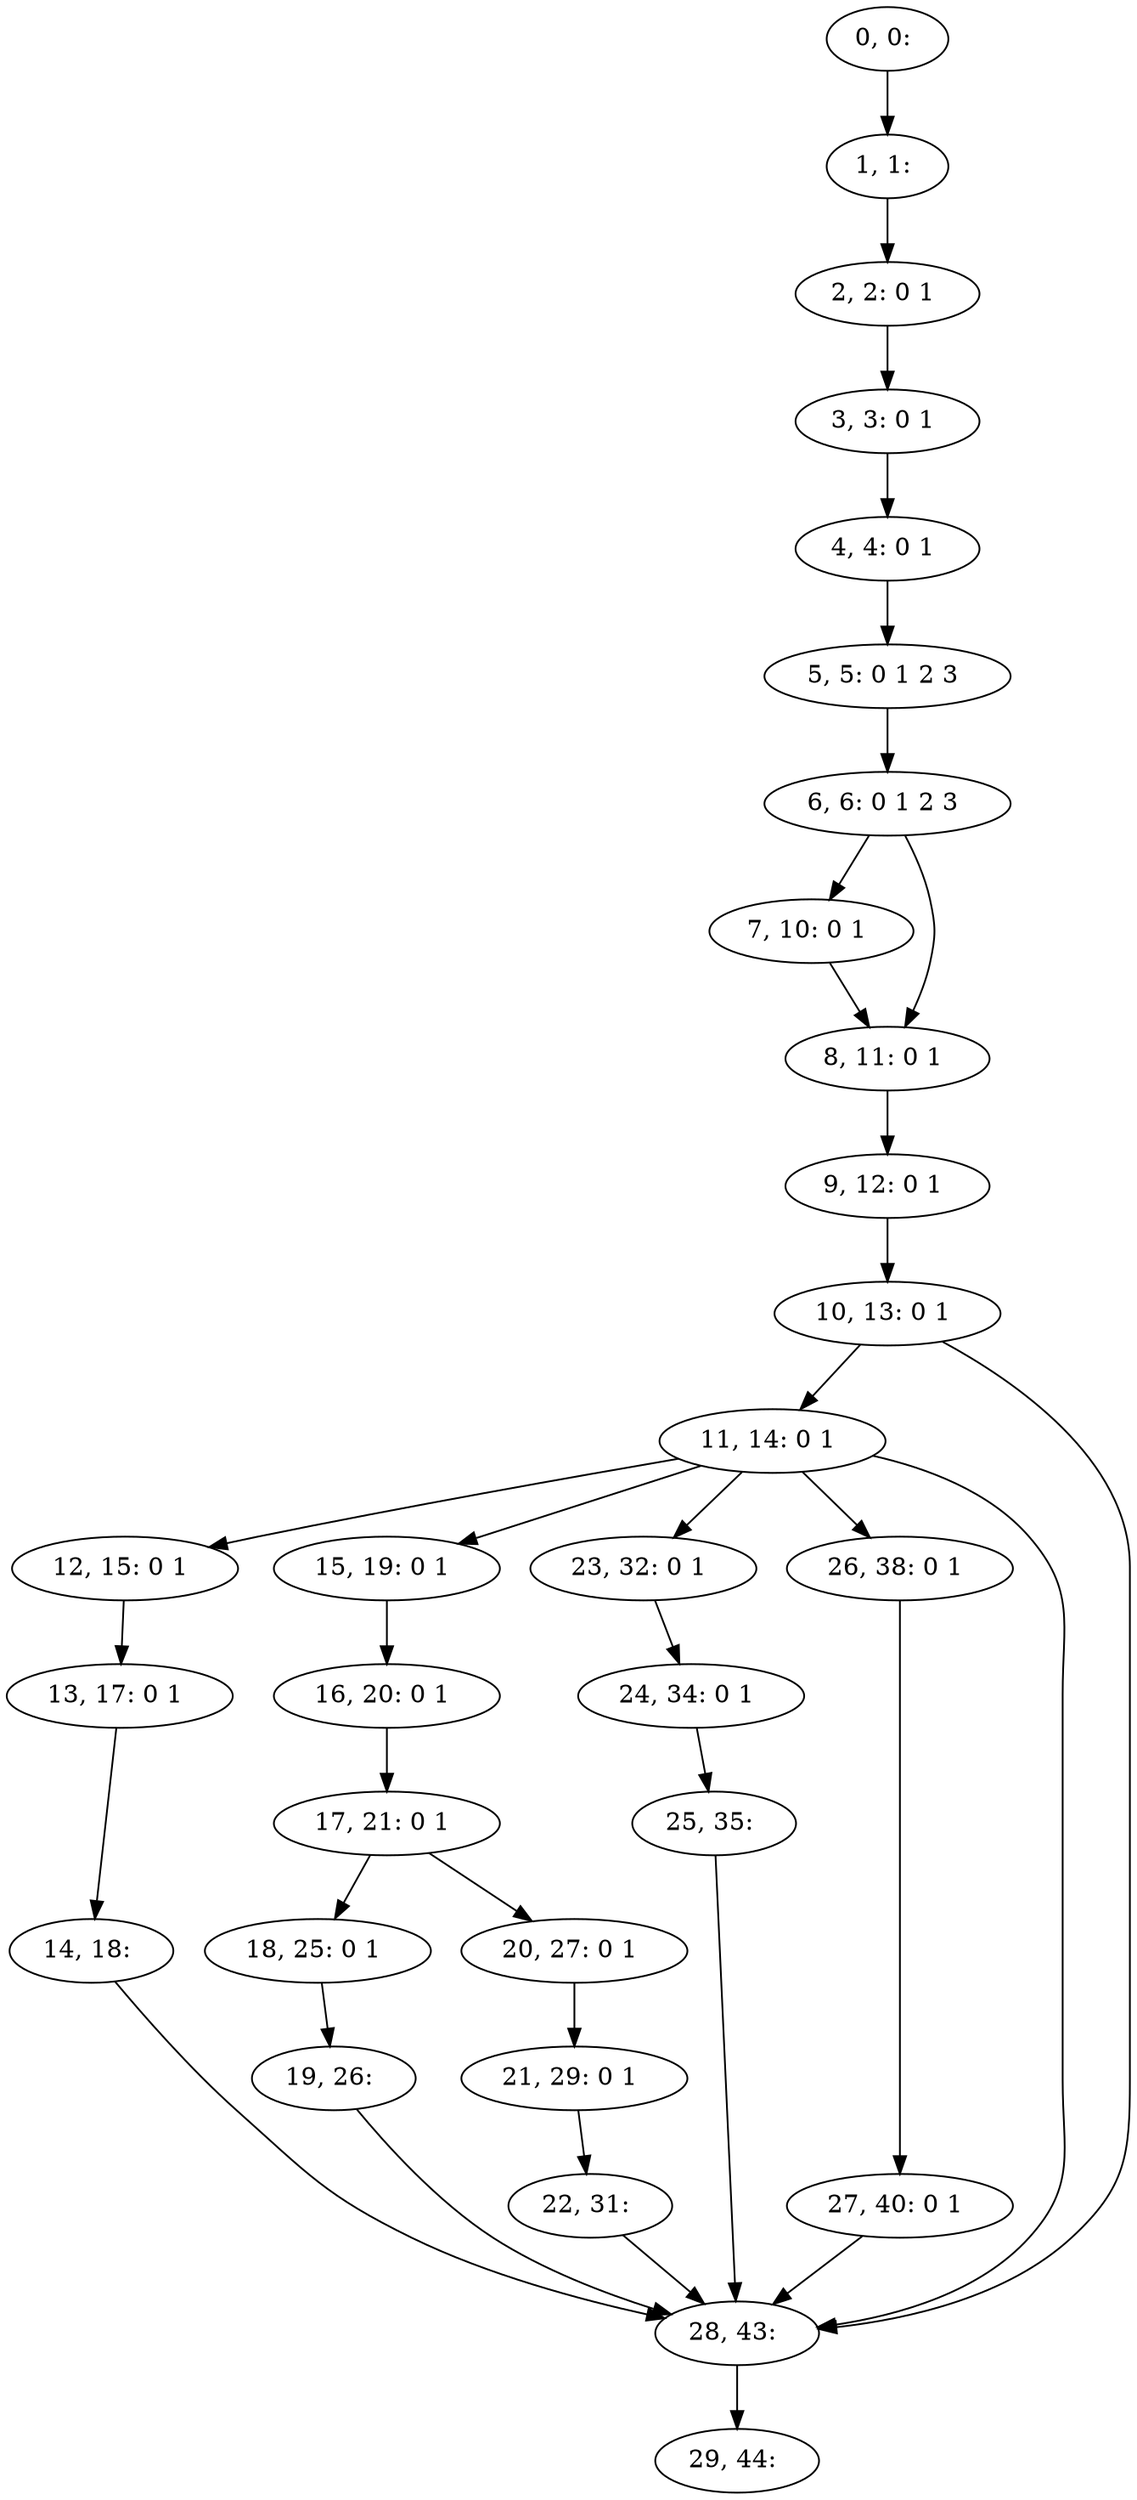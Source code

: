 digraph G {
0[label="0, 0: "];
1[label="1, 1: "];
2[label="2, 2: 0 1 "];
3[label="3, 3: 0 1 "];
4[label="4, 4: 0 1 "];
5[label="5, 5: 0 1 2 3 "];
6[label="6, 6: 0 1 2 3 "];
7[label="7, 10: 0 1 "];
8[label="8, 11: 0 1 "];
9[label="9, 12: 0 1 "];
10[label="10, 13: 0 1 "];
11[label="11, 14: 0 1 "];
12[label="12, 15: 0 1 "];
13[label="13, 17: 0 1 "];
14[label="14, 18: "];
15[label="15, 19: 0 1 "];
16[label="16, 20: 0 1 "];
17[label="17, 21: 0 1 "];
18[label="18, 25: 0 1 "];
19[label="19, 26: "];
20[label="20, 27: 0 1 "];
21[label="21, 29: 0 1 "];
22[label="22, 31: "];
23[label="23, 32: 0 1 "];
24[label="24, 34: 0 1 "];
25[label="25, 35: "];
26[label="26, 38: 0 1 "];
27[label="27, 40: 0 1 "];
28[label="28, 43: "];
29[label="29, 44: "];
0->1 ;
1->2 ;
2->3 ;
3->4 ;
4->5 ;
5->6 ;
6->7 ;
6->8 ;
7->8 ;
8->9 ;
9->10 ;
10->11 ;
10->28 ;
11->12 ;
11->15 ;
11->23 ;
11->28 ;
11->26 ;
12->13 ;
13->14 ;
14->28 ;
15->16 ;
16->17 ;
17->18 ;
17->20 ;
18->19 ;
19->28 ;
20->21 ;
21->22 ;
22->28 ;
23->24 ;
24->25 ;
25->28 ;
26->27 ;
27->28 ;
28->29 ;
}
